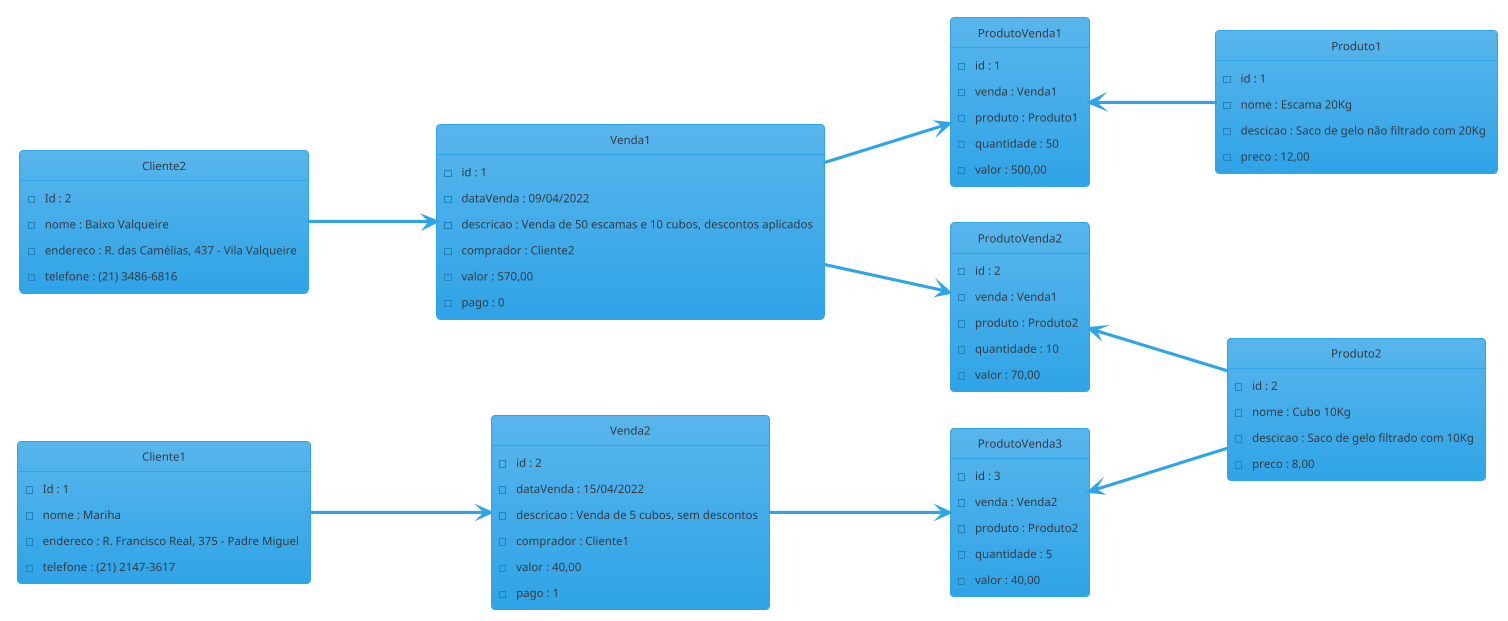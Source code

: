 @startuml
!theme cerulean
left to right direction

object Cliente1 {
	-Id : 1
	-nome : Mariha
	-endereco : R. Francisco Real, 375 - Padre Miguel
	-telefone : (21) 2147-3617 
}

object Cliente2 {
	-Id : 2
	-nome : Baixo Valqueire
	-endereco : R. das Camélias, 437 - Vila Valqueire
	-telefone : (21) 3486-6816
}

object Produto1 {
	-id : 1
	-nome : Escama 20Kg
	-descicao : Saco de gelo não filtrado com 20Kg
	-preco : 12,00
}

object Produto2 {
	-id : 2
	-nome : Cubo 10Kg
	-descicao : Saco de gelo filtrado com 10Kg
	-preco : 8,00
}

object Venda1 {
	-id : 1
	-dataVenda : 09/04/2022
	-descricao : Venda de 50 escamas e 10 cubos, descontos aplicados
	-comprador : Cliente2
	-valor : 570,00
	-pago : 0
}

object Venda2 {
	-id : 2
	-dataVenda : 15/04/2022
	-descricao : Venda de 5 cubos, sem descontos
	-comprador : Cliente1
	-valor : 40,00
	-pago : 1
}

object ProdutoVenda1{
	-id : 1
	-venda : Venda1
	-produto : Produto1
	-quantidade : 50
	-valor : 500,00
}

object ProdutoVenda2{
	-id : 2
	-venda : Venda1
	-produto : Produto2
	-quantidade : 10
	-valor : 70,00
}

object ProdutoVenda3{
	-id : 3
	-venda : Venda2
	-produto : Produto2
	-quantidade : 5
	-valor : 40,00
}

Cliente1 ---> Venda2
Cliente2 ---> Venda1

Produto1 -up--> ProdutoVenda1
Produto2 -up--> ProdutoVenda2
Produto2 -up--> ProdutoVenda3

Venda1 ---> ProdutoVenda1
Venda1 ---> ProdutoVenda2
Venda2 ---> ProdutoVenda3
@enduml